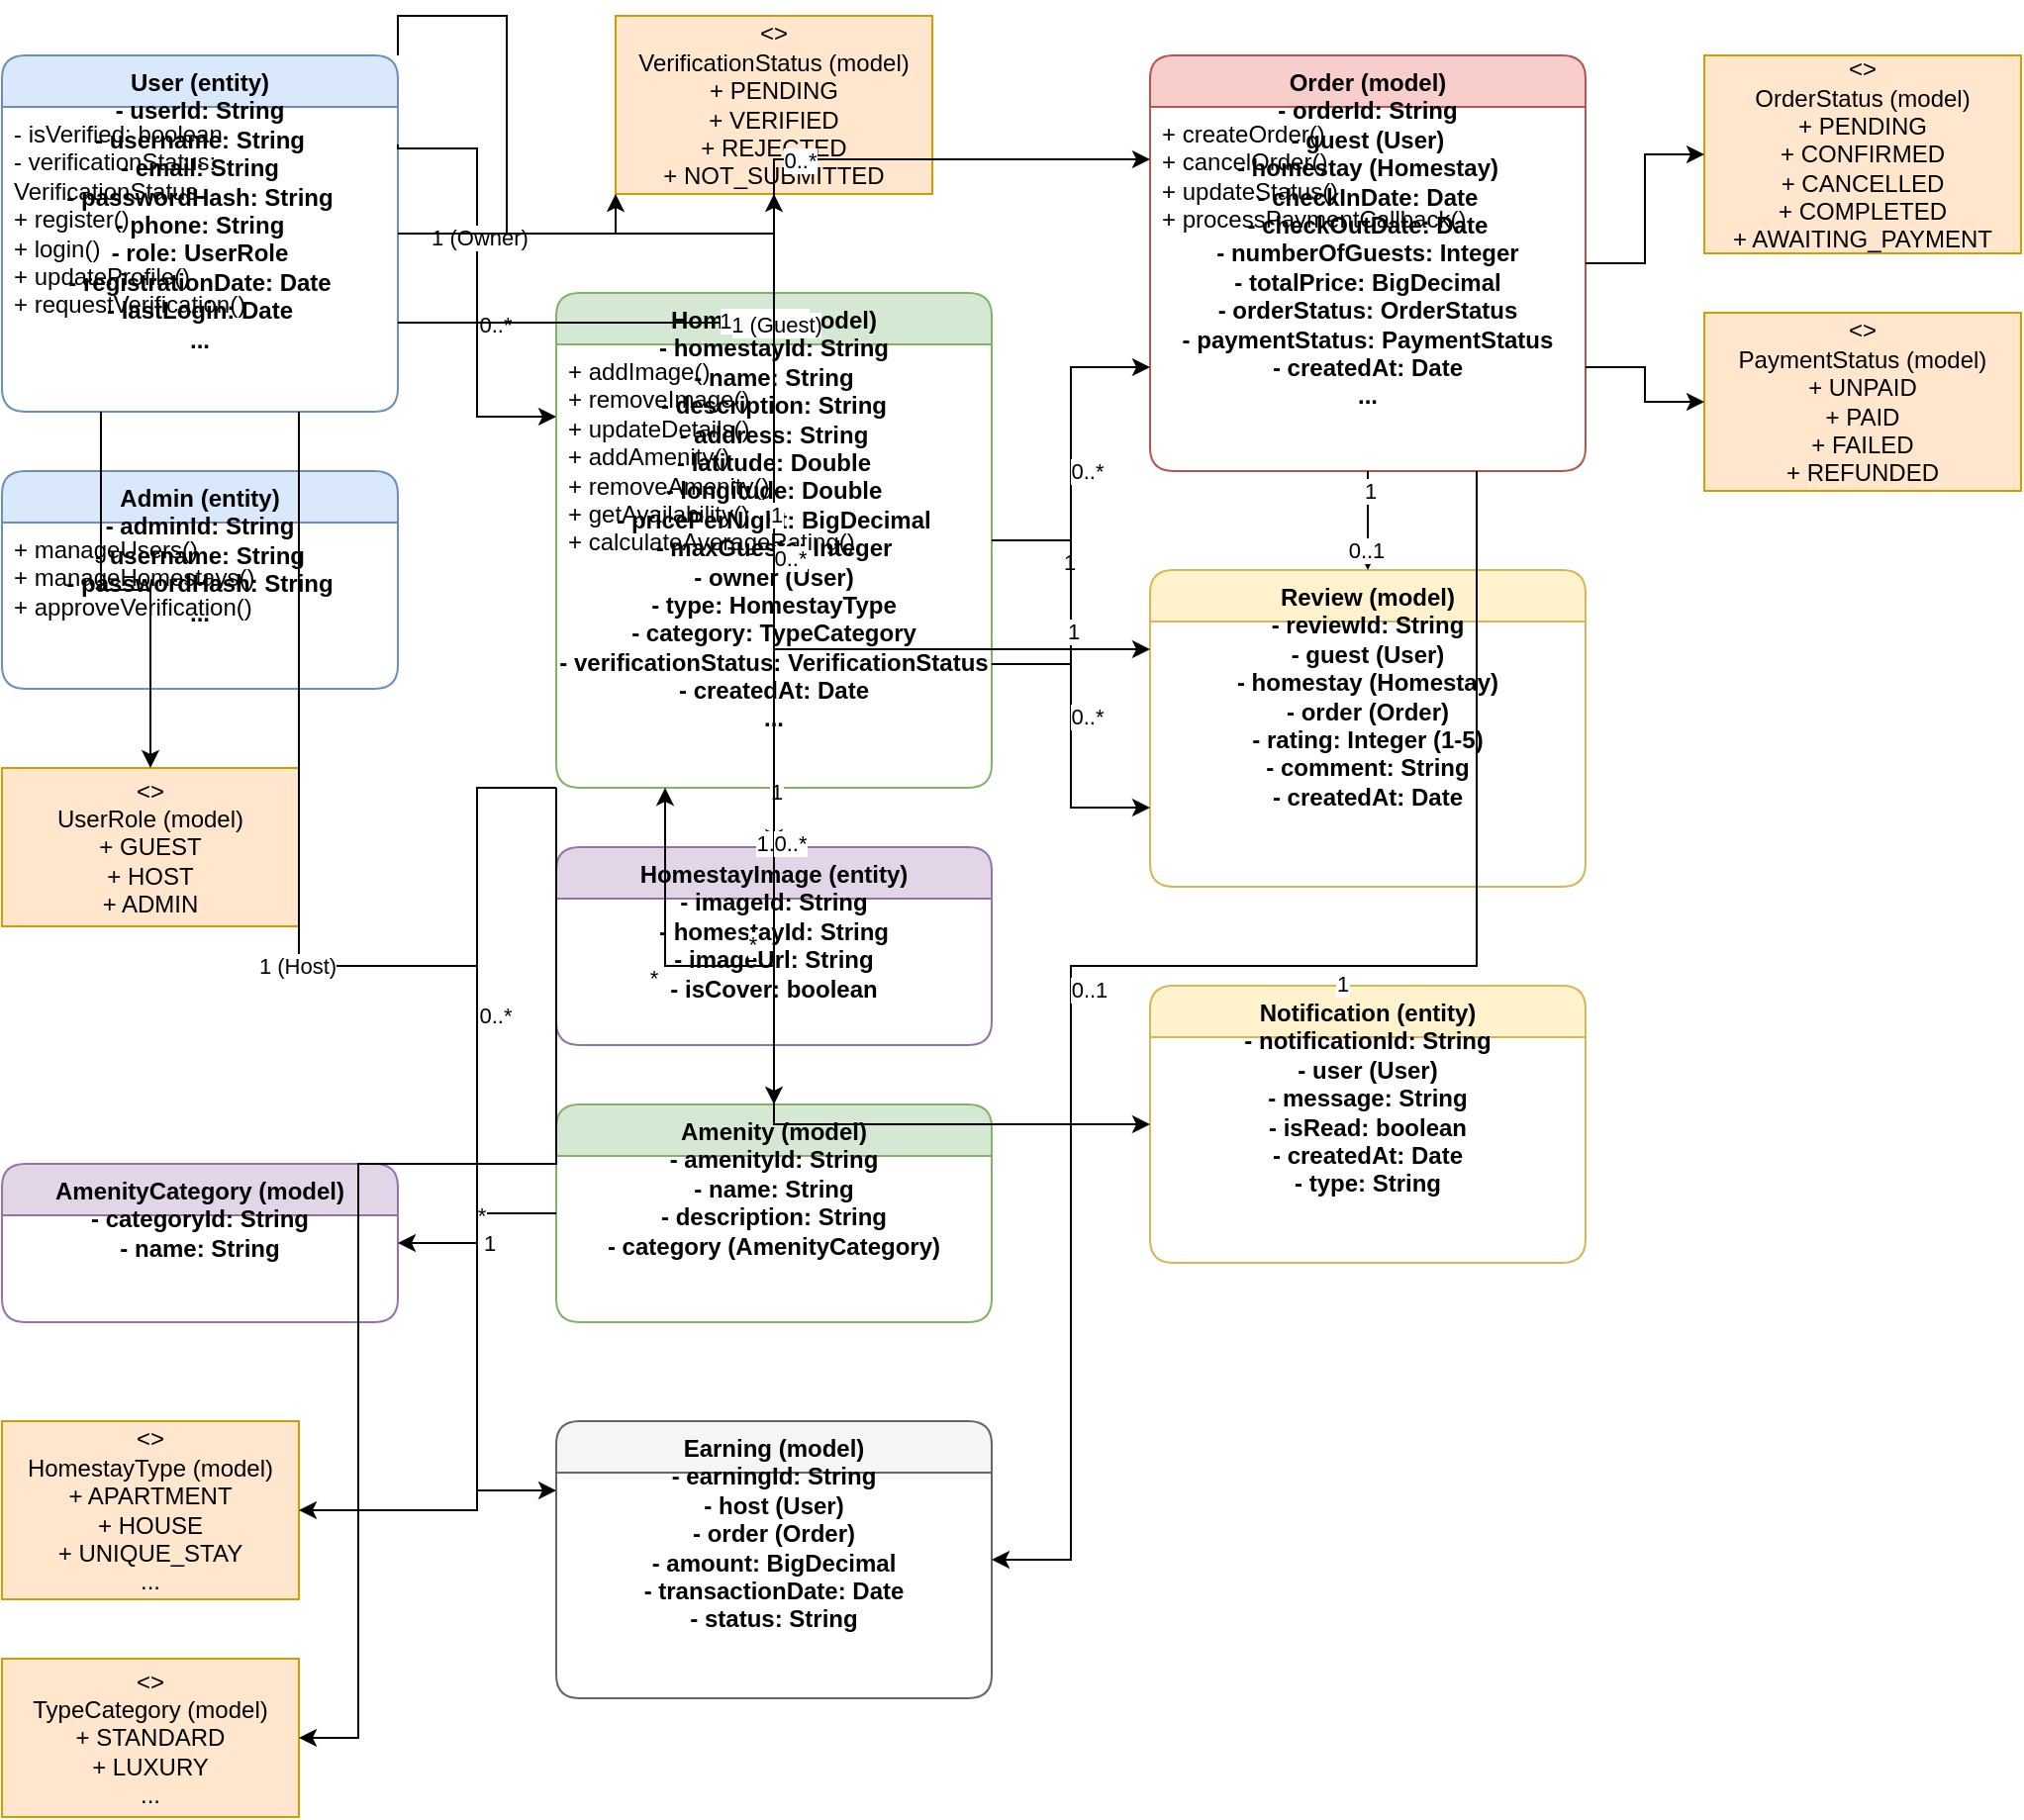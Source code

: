 <mxfile version="26.2.2">
  <diagram id="overall_class_diagram" name="总体类图">
    <mxGraphModel dx="1964" dy="1455" grid="1" gridSize="10" guides="1" tooltips="1" connect="1" arrows="1" fold="1" page="1" pageScale="1" pageWidth="1654" pageHeight="1169" math="0" shadow="0">
      <root>
        <mxCell id="0" />
        <mxCell id="1" parent="0" />
        <mxCell id="class-user" value="User (entity)&#xa;- userId: String&#xa;- username: String&#xa;- email: String&#xa;- passwordHash: String&#xa;- phone: String&#xa;- role: UserRole&#xa;- registrationDate: Date&#xa;- lastLogin: Date&#xa;..." style="swimlane;fontStyle=1;align=center;verticalAlign=top;childLayout=stackLayout;horizontal=1;startSize=26;horizontalStack=0;resizeParent=1;resizeParentMax=0;resizeLast=0;collapsible=1;marginBottom=0;whiteSpace=wrap;html=1;rounded=1;shadow=0;strokeWidth=1;fillColor=#dae8fc;strokeColor=#6c8ebf;" parent="1" vertex="1">
          <mxGeometry x="40" y="40" width="200" height="180" as="geometry">
            <mxRectangle x="40" y="40" width="80" height="26" as="alternateBounds" />
          </mxGeometry>
        </mxCell>
        <mxCell id="attr-user" value="- isVerified: boolean&#xa;- verificationStatus: VerificationStatus&#xa;+ register()&#xa;+ login()&#xa;+ updateProfile()&#xa;+ requestVerification()" style="text;strokeColor=none;fillColor=none;align=left;verticalAlign=top;spacingLeft=4;spacingRight=4;overflow=hidden;rotatable=0;points=[[0,0.5],[1,0.5]];portConstraint=eastwest;whiteSpace=wrap;html=1;" parent="class-user" vertex="1">
          <mxGeometry y="26" width="200" height="154" as="geometry" />
        </mxCell>
        <mxCell id="class-admin" value="Admin (entity)&#xa;- adminId: String&#xa;- username: String&#xa;- passwordHash: String&#xa;..." style="swimlane;fontStyle=1;align=center;verticalAlign=top;childLayout=stackLayout;horizontal=1;startSize=26;horizontalStack=0;resizeParent=1;resizeParentMax=0;resizeLast=0;collapsible=1;marginBottom=0;whiteSpace=wrap;html=1;rounded=1;shadow=0;strokeWidth=1;fillColor=#dae8fc;strokeColor=#6c8ebf;" parent="1" vertex="1">
          <mxGeometry x="40" y="250" width="200" height="110" as="geometry" />
        </mxCell>
        <mxCell id="attr-admin" value="+ manageUsers()&#xa;+ manageHomestays()&#xa;+ approveVerification()" style="text;strokeColor=none;fillColor=none;align=left;verticalAlign=top;spacingLeft=4;spacingRight=4;overflow=hidden;rotatable=0;points=[[0,0.5],[1,0.5]];portConstraint=eastwest;whiteSpace=wrap;html=1;" parent="class-admin" vertex="1">
          <mxGeometry y="26" width="200" height="84" as="geometry" />
        </mxCell>
        <mxCell id="class-homestay" value="Homestay (model)&#xa;- homestayId: String&#xa;- name: String&#xa;- description: String&#xa;- address: String&#xa;- latitude: Double&#xa;- longitude: Double&#xa;- pricePerNight: BigDecimal&#xa;- maxGuests: Integer&#xa;- owner (User)&#xa;- type: HomestayType&#xa;- category: TypeCategory&#xa;- verificationStatus: VerificationStatus&#xa;- createdAt: Date&#xa;..." style="swimlane;fontStyle=1;align=center;verticalAlign=top;childLayout=stackLayout;horizontal=1;startSize=26;horizontalStack=0;resizeParent=1;resizeParentMax=0;resizeLast=0;collapsible=1;marginBottom=0;whiteSpace=wrap;html=1;rounded=1;shadow=0;strokeWidth=1;fillColor=#d5e8d4;strokeColor=#82b366;" parent="1" vertex="1">
          <mxGeometry x="320" y="160" width="220" height="250" as="geometry" />
        </mxCell>
        <mxCell id="attr-homestay" value="+ addImage()&#xa;+ removeImage()&#xa;+ updateDetails()&#xa;+ addAmenity()&#xa;+ removeAmenity()&#xa;+ getAvailability()&#xa;+ calculateAverageRating()" style="text;strokeColor=none;fillColor=none;align=left;verticalAlign=top;spacingLeft=4;spacingRight=4;overflow=hidden;rotatable=0;points=[[0,0.5],[1,0.5]];portConstraint=eastwest;whiteSpace=wrap;html=1;" parent="class-homestay" vertex="1">
          <mxGeometry y="26" width="220" height="224" as="geometry" />
        </mxCell>
        <mxCell id="class-homestayimage" value="HomestayImage (entity)&#xa;- imageId: String&#xa;- homestayId: String&#xa;- imageUrl: String&#xa;- isCover: boolean" style="swimlane;fontStyle=1;align=center;verticalAlign=top;childLayout=stackLayout;horizontal=1;startSize=26;horizontalStack=0;resizeParent=1;resizeParentMax=0;resizeLast=0;collapsible=1;marginBottom=0;whiteSpace=wrap;html=1;rounded=1;shadow=0;strokeWidth=1;fillColor=#e1d5e7;strokeColor=#9673a6;" parent="1" vertex="1">
          <mxGeometry x="320" y="440" width="220" height="100" as="geometry" />
        </mxCell>
        <mxCell id="class-order" value="Order (model)&#xa;- orderId: String&#xa;- guest (User)&#xa;- homestay (Homestay)&#xa;- checkInDate: Date&#xa;- checkOutDate: Date&#xa;- numberOfGuests: Integer&#xa;- totalPrice: BigDecimal&#xa;- orderStatus: OrderStatus&#xa;- paymentStatus: PaymentStatus&#xa;- createdAt: Date&#xa;..." style="swimlane;fontStyle=1;align=center;verticalAlign=top;childLayout=stackLayout;horizontal=1;startSize=26;horizontalStack=0;resizeParent=1;resizeParentMax=0;resizeLast=0;collapsible=1;marginBottom=0;whiteSpace=wrap;html=1;rounded=1;shadow=0;strokeWidth=1;fillColor=#f8cecc;strokeColor=#b85450;" parent="1" vertex="1">
          <mxGeometry x="620" y="40" width="220" height="210" as="geometry" />
        </mxCell>
        <mxCell id="attr-order" value="+ createOrder()&#xa;+ cancelOrder()&#xa;+ updateStatus()&#xa;+ processPaymentCallback()" style="text;strokeColor=none;fillColor=none;align=left;verticalAlign=top;spacingLeft=4;spacingRight=4;overflow=hidden;rotatable=0;points=[[0,0.5],[1,0.5]];portConstraint=eastwest;whiteSpace=wrap;html=1;" parent="class-order" vertex="1">
          <mxGeometry y="26" width="220" height="184" as="geometry" />
        </mxCell>
        <mxCell id="class-review" value="Review (model)&#xa;- reviewId: String&#xa;- guest (User)&#xa;- homestay (Homestay)&#xa;- order (Order)&#xa;- rating: Integer (1-5)&#xa;- comment: String&#xa;- createdAt: Date" style="swimlane;fontStyle=1;align=center;verticalAlign=top;childLayout=stackLayout;horizontal=1;startSize=26;horizontalStack=0;resizeParent=1;resizeParentMax=0;resizeLast=0;collapsible=1;marginBottom=0;whiteSpace=wrap;html=1;rounded=1;shadow=0;strokeWidth=1;fillColor=#fff2cc;strokeColor=#d6b656;" parent="1" vertex="1">
          <mxGeometry x="620" y="300" width="220" height="160" as="geometry" />
        </mxCell>
        <mxCell id="class-amenity" value="Amenity (model)&#xa;- amenityId: String&#xa;- name: String&#xa;- description: String&#xa;- category (AmenityCategory)" style="swimlane;fontStyle=1;align=center;verticalAlign=top;childLayout=stackLayout;horizontal=1;startSize=26;horizontalStack=0;resizeParent=1;resizeParentMax=0;resizeLast=0;collapsible=1;marginBottom=0;whiteSpace=wrap;html=1;rounded=1;shadow=0;strokeWidth=1;fillColor=#d5e8d4;strokeColor=#82b366;" parent="1" vertex="1">
          <mxGeometry x="320" y="570" width="220" height="110" as="geometry" />
        </mxCell>
        <mxCell id="class-amenitycategory" value="AmenityCategory (model)&#xa;- categoryId: String&#xa;- name: String" style="swimlane;fontStyle=1;align=center;verticalAlign=top;childLayout=stackLayout;horizontal=1;startSize=26;horizontalStack=0;resizeParent=1;resizeParentMax=0;resizeLast=0;collapsible=1;marginBottom=0;whiteSpace=wrap;html=1;rounded=1;shadow=0;strokeWidth=1;fillColor=#e1d5e7;strokeColor=#9673a6;" parent="1" vertex="1">
          <mxGeometry x="40" y="600" width="200" height="80" as="geometry" />
        </mxCell>
        <mxCell id="class-earning" value="Earning (model)&#xa;- earningId: String&#xa;- host (User)&#xa;- order (Order)&#xa;- amount: BigDecimal&#xa;- transactionDate: Date&#xa;- status: String" style="swimlane;fontStyle=1;align=center;verticalAlign=top;childLayout=stackLayout;horizontal=1;startSize=26;horizontalStack=0;resizeParent=1;resizeParentMax=0;resizeLast=0;collapsible=1;marginBottom=0;whiteSpace=wrap;html=1;rounded=1;shadow=0;strokeWidth=1;fillColor=#f5f5f5;strokeColor=#666666;" parent="1" vertex="1">
          <mxGeometry x="320" y="730" width="220" height="140" as="geometry" />
        </mxCell>
        <mxCell id="class-notification" value="Notification (entity)&#xa;- notificationId: String&#xa;- user (User)&#xa;- message: String&#xa;- isRead: boolean&#xa;- createdAt: Date&#xa;- type: String" style="swimlane;fontStyle=1;align=center;verticalAlign=top;childLayout=stackLayout;horizontal=1;startSize=26;horizontalStack=0;resizeParent=1;resizeParentMax=0;resizeLast=0;collapsible=1;marginBottom=0;whiteSpace=wrap;html=1;rounded=1;shadow=0;strokeWidth=1;fillColor=#fff2cc;strokeColor=#d6b656;" parent="1" vertex="1">
          <mxGeometry x="620" y="510" width="220" height="140" as="geometry" />
        </mxCell>
        <mxCell id="enum-userrole" value="&lt;&lt;enumeration&gt;&gt;&#xa;UserRole (model)&#xa;+ GUEST&#xa;+ HOST&#xa;+ ADMIN" style="shape=rectangle;perimeter=rectanglePerimeter;whiteSpace=wrap;html=1;align=center;verticalAlign=middle;fillColor=#ffe6cc;strokeColor=#d79b00;" parent="1" vertex="1">
          <mxGeometry x="40" y="400" width="150" height="80" as="geometry" />
        </mxCell>
        <mxCell id="enum-verificationstatus" value="&lt;&lt;enumeration&gt;&gt;&#xa;VerificationStatus (model)&#xa;+ PENDING&#xa;+ VERIFIED&#xa;+ REJECTED&#xa;+ NOT_SUBMITTED" style="shape=rectangle;perimeter=rectanglePerimeter;whiteSpace=wrap;html=1;align=center;verticalAlign=middle;fillColor=#ffe6cc;strokeColor=#d79b00;" parent="1" vertex="1">
          <mxGeometry x="350" y="20" width="160" height="90" as="geometry" />
        </mxCell>
        <mxCell id="enum-homestaytype" value="&lt;&lt;enumeration&gt;&gt;&#xa;HomestayType (model)&#xa;+ APARTMENT&#xa;+ HOUSE&#xa;+ UNIQUE_STAY&#xa;..." style="shape=rectangle;perimeter=rectanglePerimeter;whiteSpace=wrap;html=1;align=center;verticalAlign=middle;fillColor=#ffe6cc;strokeColor=#d79b00;" parent="1" vertex="1">
          <mxGeometry x="40" y="730" width="150" height="90" as="geometry" />
        </mxCell>
        <mxCell id="enum-typecategory" value="&lt;&lt;enumeration&gt;&gt;&#xa;TypeCategory (model)&#xa;+ STANDARD&#xa;+ LUXURY&#xa;..." style="shape=rectangle;perimeter=rectanglePerimeter;whiteSpace=wrap;html=1;align=center;verticalAlign=middle;fillColor=#ffe6cc;strokeColor=#d79b00;" parent="1" vertex="1">
          <mxGeometry x="40" y="850" width="150" height="80" as="geometry" />
        </mxCell>
        <mxCell id="enum-orderstatus" value="&lt;&lt;enumeration&gt;&gt;&#xa;OrderStatus (model)&#xa;+ PENDING&#xa;+ CONFIRMED&#xa;+ CANCELLED&#xa;+ COMPLETED&#xa;+ AWAITING_PAYMENT" style="shape=rectangle;perimeter=rectanglePerimeter;whiteSpace=wrap;html=1;align=center;verticalAlign=middle;fillColor=#ffe6cc;strokeColor=#d79b00;" parent="1" vertex="1">
          <mxGeometry x="900" y="40" width="160" height="100" as="geometry" />
        </mxCell>
        <mxCell id="enum-paymentstatus" value="&lt;&lt;enumeration&gt;&gt;&#xa;PaymentStatus (model)&#xa;+ UNPAID&#xa;+ PAID&#xa;+ FAILED&#xa;+ REFUNDED" style="shape=rectangle;perimeter=rectanglePerimeter;whiteSpace=wrap;html=1;align=center;verticalAlign=middle;fillColor=#ffe6cc;strokeColor=#d79b00;" parent="1" vertex="1">
          <mxGeometry x="900" y="170" width="160" height="90" as="geometry" />
        </mxCell>
        <mxCell id="rel-user-homestay" style="edgeStyle=orthogonalEdgeStyle;rounded=0;orthogonalLoop=1;jettySize=auto;html=1;endArrow=classic;startArrow=none;endFill=1;startFill=0;entryX=0;entryY=0.25;exitX=1;exitY=0.25;" parent="1" source="class-user" target="class-homestay" edge="1">
          <mxGeometry relative="1" as="geometry">
            <mxPoint x="250" y="100" as="sourcePoint" />
            <mxPoint x="310" y="100" as="targetPoint" />
            <Array as="points">
              <mxPoint x="280" y="87" />
              <mxPoint x="280" y="223" />
            </Array>
            <mxPoint as="offset" />
          </mxGeometry>
        </mxCell>
        <mxCell id="label-user-homestay-owner" value="1 (Owner)" style="edgeLabel;html=1;align=center;verticalAlign=middle;resizable=0;points=[];" parent="rel-user-homestay" vertex="1" connectable="0">
          <mxGeometry x="-0.2" y="1" relative="1" as="geometry">
            <mxPoint as="offset" />
          </mxGeometry>
        </mxCell>
        <mxCell id="label-user-homestay-homestays" value="0..*" style="edgeLabel;html=1;align=center;verticalAlign=middle;resizable=0;points=[];" parent="rel-user-homestay" vertex="1" connectable="0">
          <mxGeometry x="0.2" y="1" relative="1" as="geometry">
            <mxPoint x="8" as="offset" />
          </mxGeometry>
        </mxCell>
        <mxCell id="rel-homestay-image" style="edgeStyle=orthogonalEdgeStyle;rounded=0;orthogonalLoop=1;jettySize=auto;html=1;endArrow=classic;startArrow=none;endFill=1;startFill=0;entryX=0.5;entryY=0;exitX=0.5;exitY=1;" parent="1" source="class-homestay" target="class-homestayimage" edge="1">
          <mxGeometry relative="1" as="geometry">
            <mxPoint x="430" y="420" as="sourcePoint" />
            <mxPoint x="430" y="450" as="targetPoint" />
          </mxGeometry>
        </mxCell>
        <mxCell id="label-homestay-image-1" value="1" style="edgeLabel;html=1;align=center;verticalAlign=middle;resizable=0;points=[];" parent="rel-homestay-image" vertex="1" connectable="0">
          <mxGeometry x="-0.2" y="1" relative="1" as="geometry">
            <mxPoint y="-10" as="offset" />
          </mxGeometry>
        </mxCell>
        <mxCell id="label-homestay-image-many" value="1..*" style="edgeLabel;html=1;align=center;verticalAlign=middle;resizable=0;points=[];" parent="rel-homestay-image" vertex="1" connectable="0">
          <mxGeometry x="0.2" y="-1" relative="1" as="geometry">
            <mxPoint y="10" as="offset" />
          </mxGeometry>
        </mxCell>
        <mxCell id="rel-user-order" style="edgeStyle=orthogonalEdgeStyle;rounded=0;orthogonalLoop=1;jettySize=auto;html=1;endArrow=classic;startArrow=none;endFill=1;startFill=0;entryX=0;entryY=0.25;exitX=1;exitY=0.75;" parent="1" source="class-user" target="class-order" edge="1">
          <mxGeometry relative="1" as="geometry">
            <mxPoint x="250" y="170" as="sourcePoint" />
            <mxPoint x="610" y="170" as="targetPoint" />
            <Array as="points">
              <mxPoint x="430" y="175" />
              <mxPoint x="430" y="93" />
            </Array>
          </mxGeometry>
        </mxCell>
        <mxCell id="label-user-order-guest" value="1 (Guest)" style="edgeLabel;html=1;align=center;verticalAlign=middle;resizable=0;points=[];" parent="rel-user-order" vertex="1" connectable="0">
          <mxGeometry x="-0.2" y="1" relative="1" as="geometry">
            <mxPoint as="offset" />
          </mxGeometry>
        </mxCell>
        <mxCell id="label-user-order-orders" value="0..*" style="edgeLabel;html=1;align=center;verticalAlign=middle;resizable=0;points=[];" parent="rel-user-order" vertex="1" connectable="0">
          <mxGeometry x="0.2" relative="1" as="geometry">
            <mxPoint x="8" as="offset" />
          </mxGeometry>
        </mxCell>
        <mxCell id="rel-homestay-order" style="edgeStyle=orthogonalEdgeStyle;rounded=0;orthogonalLoop=1;jettySize=auto;html=1;endArrow=classic;startArrow=none;endFill=1;startFill=0;entryX=0;entryY=0.75;exitX=1;exitY=0.75;" parent="1" source="class-homestay" target="class-order" edge="1">
          <mxGeometry relative="1" as="geometry">
            <mxPoint x="550" y="350" as="sourcePoint" />
            <mxPoint x="610" y="350" as="targetPoint" />
            <Array as="points">
              <mxPoint x="580" y="348" />
              <mxPoint x="580" y="198" />
            </Array>
          </mxGeometry>
        </mxCell>
        <mxCell id="label-homestay-order-1" value="1" style="edgeLabel;html=1;align=center;verticalAlign=middle;resizable=0;points=[];" parent="rel-homestay-order" vertex="1" connectable="0">
          <mxGeometry x="-0.2" y="1" relative="1" as="geometry">
            <mxPoint as="offset" />
          </mxGeometry>
        </mxCell>
        <mxCell id="label-homestay-order-many" value="0..*" style="edgeLabel;html=1;align=center;verticalAlign=middle;resizable=0;points=[];" parent="rel-homestay-order" vertex="1" connectable="0">
          <mxGeometry x="0.2" relative="1" as="geometry">
            <mxPoint x="8" as="offset" />
          </mxGeometry>
        </mxCell>
        <mxCell id="rel-user-review" style="edgeStyle=orthogonalEdgeStyle;rounded=0;orthogonalLoop=1;jettySize=auto;html=1;endArrow=classic;startArrow=none;endFill=1;startFill=0;entryX=0;entryY=0.25;exitX=1;exitY=0.5;" parent="1" source="class-user" target="class-review" edge="1">
          <mxGeometry relative="1" as="geometry">
            <mxPoint x="250" y="130" as="sourcePoint" />
            <mxPoint x="610" y="350" as="targetPoint" />
            <Array as="points">
              <mxPoint x="430" y="130" />
              <mxPoint x="430" y="340" />
            </Array>
          </mxGeometry>
        </mxCell>
        <mxCell id="label-user-review-guest" value="1 (Guest)" style="edgeLabel;html=1;align=center;verticalAlign=middle;resizable=0;points=[];" parent="rel-user-review" vertex="1" connectable="0">
          <mxGeometry x="-0.2" y="1" relative="1" as="geometry">
            <mxPoint as="offset" />
          </mxGeometry>
        </mxCell>
        <mxCell id="label-user-review-reviews" value="0..*" style="edgeLabel;html=1;align=center;verticalAlign=middle;resizable=0;points=[];" parent="rel-user-review" vertex="1" connectable="0">
          <mxGeometry x="0.2" relative="1" as="geometry">
            <mxPoint x="8" as="offset" />
          </mxGeometry>
        </mxCell>
        <mxCell id="rel-homestay-review" style="edgeStyle=orthogonalEdgeStyle;rounded=0;orthogonalLoop=1;jettySize=auto;html=1;endArrow=classic;startArrow=none;endFill=1;startFill=0;entryX=0;entryY=0.75;exitX=1;exitY=0.5;" parent="1" source="class-homestay" target="class-review" edge="1">
          <mxGeometry relative="1" as="geometry">
            <mxPoint x="550" y="285" as="sourcePoint" />
            <mxPoint x="610" y="400" as="targetPoint" />
            <Array as="points">
              <mxPoint x="580" y="285" />
              <mxPoint x="580" y="420" />
            </Array>
          </mxGeometry>
        </mxCell>
        <mxCell id="label-homestay-review-1" value="1" style="edgeLabel;html=1;align=center;verticalAlign=middle;resizable=0;points=[];" parent="rel-homestay-review" vertex="1" connectable="0">
          <mxGeometry x="-0.2" y="1" relative="1" as="geometry">
            <mxPoint as="offset" />
          </mxGeometry>
        </mxCell>
        <mxCell id="label-homestay-review-many" value="0..*" style="edgeLabel;html=1;align=center;verticalAlign=middle;resizable=0;points=[];" parent="rel-homestay-review" vertex="1" connectable="0">
          <mxGeometry x="0.2" relative="1" as="geometry">
            <mxPoint x="8" as="offset" />
          </mxGeometry>
        </mxCell>
        <mxCell id="rel-order-review" style="edgeStyle=orthogonalEdgeStyle;rounded=0;orthogonalLoop=1;jettySize=auto;html=1;endArrow=classic;startArrow=none;endFill=1;startFill=0;entryX=0.5;entryY=0;exitX=0.5;exitY=1;" parent="1" source="class-order" target="class-review" edge="1">
          <mxGeometry relative="1" as="geometry">
            <mxPoint x="730" y="260" as="sourcePoint" />
            <mxPoint x="730" y="290" as="targetPoint" />
          </mxGeometry>
        </mxCell>
        <mxCell id="label-order-review-1" value="1" style="edgeLabel;html=1;align=center;verticalAlign=middle;resizable=0;points=[];" parent="rel-order-review" vertex="1" connectable="0">
          <mxGeometry x="-0.2" y="1" relative="1" as="geometry">
            <mxPoint y="-10" as="offset" />
          </mxGeometry>
        </mxCell>
        <mxCell id="label-order-review-01" value="0..1" style="edgeLabel;html=1;align=center;verticalAlign=middle;resizable=0;points=[];" parent="rel-order-review" vertex="1" connectable="0">
          <mxGeometry x="0.2" y="-1" relative="1" as="geometry">
            <mxPoint y="10" as="offset" />
          </mxGeometry>
        </mxCell>
        <mxCell id="rel-homestay-amenity" style="edgeStyle=orthogonalEdgeStyle;rounded=0;orthogonalLoop=1;jettySize=auto;html=1;endArrow=classic;startArrow=classic;endFill=1;startFill=1;entryX=0.5;entryY=0;exitX=0.25;exitY=1;" parent="1" source="class-homestay" target="class-amenity" edge="1">
          <mxGeometry relative="1" as="geometry">
            <mxPoint x="375" y="420" as="sourcePoint" />
            <mxPoint x="430" y="560" as="targetPoint" />
            <Array as="points">
              <mxPoint x="375" y="500" />
              <mxPoint x="430" y="500" />
            </Array>
          </mxGeometry>
        </mxCell>
        <mxCell id="label-homestay-amenity-many1" value="*" style="edgeLabel;html=1;align=center;verticalAlign=middle;resizable=0;points=[];" parent="rel-homestay-amenity" vertex="1" connectable="0">
          <mxGeometry x="-0.2" y="-1" relative="1" as="geometry">
            <mxPoint x="-5" y="10" as="offset" />
          </mxGeometry>
        </mxCell>
        <mxCell id="label-homestay-amenity-many2" value="*" style="edgeLabel;html=1;align=center;verticalAlign=middle;resizable=0;points=[];" parent="rel-homestay-amenity" vertex="1" connectable="0">
          <mxGeometry x="0.2" y="1" relative="1" as="geometry">
            <mxPoint x="5" y="-10" as="offset" />
          </mxGeometry>
        </mxCell>
        <mxCell id="rel-amenity-category" style="edgeStyle=orthogonalEdgeStyle;rounded=0;orthogonalLoop=1;jettySize=auto;html=1;endArrow=classic;startArrow=none;endFill=1;startFill=0;entryX=1;entryY=0.5;exitX=0;exitY=0.5;" parent="1" source="class-amenity" target="class-amenitycategory" edge="1">
          <mxGeometry relative="1" as="geometry">
            <mxPoint x="310" y="625" as="sourcePoint" />
            <mxPoint x="250" y="640" as="targetPoint" />
            <Array as="points">
              <mxPoint x="280" y="625" />
              <mxPoint x="280" y="640" />
            </Array>
          </mxGeometry>
        </mxCell>
        <mxCell id="label-amenity-category-many" value="*" style="edgeLabel;html=1;align=center;verticalAlign=middle;resizable=0;points=[];" parent="rel-amenity-category" vertex="1" connectable="0">
          <mxGeometry x="-0.2" y="1" relative="1" as="geometry">
            <mxPoint as="offset" />
          </mxGeometry>
        </mxCell>
        <mxCell id="label-amenity-category-1" value="1" style="edgeLabel;html=1;align=center;verticalAlign=middle;resizable=0;points=[];" parent="rel-amenity-category" vertex="1" connectable="0">
          <mxGeometry x="0.2" relative="1" as="geometry">
            <mxPoint x="8" as="offset" />
          </mxGeometry>
        </mxCell>
        <mxCell id="rel-user-earning" style="edgeStyle=orthogonalEdgeStyle;rounded=0;orthogonalLoop=1;jettySize=auto;html=1;endArrow=classic;startArrow=none;endFill=1;startFill=0;entryX=0;entryY=0.25;exitX=0.75;exitY=1;" parent="1" source="class-user" target="class-earning" edge="1">
          <mxGeometry relative="1" as="geometry">
            <mxPoint x="190" y="230" as="sourcePoint" />
            <mxPoint x="310" y="765" as="targetPoint" />
            <Array as="points">
              <mxPoint x="190" y="500" />
              <mxPoint x="280" y="500" />
              <mxPoint x="280" y="765" />
            </Array>
          </mxGeometry>
        </mxCell>
        <mxCell id="label-user-earning-host" value="1 (Host)" style="edgeLabel;html=1;align=center;verticalAlign=middle;resizable=0;points=[];" parent="rel-user-earning" vertex="1" connectable="0">
          <mxGeometry x="-0.2" y="-1" relative="1" as="geometry">
            <mxPoint y="10" as="offset" />
          </mxGeometry>
        </mxCell>
        <mxCell id="label-user-earning-earnings" value="0..*" style="edgeLabel;html=1;align=center;verticalAlign=middle;resizable=0;points=[];" parent="rel-user-earning" vertex="1" connectable="0">
          <mxGeometry x="0.2" y="1" relative="1" as="geometry">
            <mxPoint x="8" y="-10" as="offset" />
          </mxGeometry>
        </mxCell>
        <mxCell id="rel-order-earning" style="edgeStyle=orthogonalEdgeStyle;rounded=0;orthogonalLoop=1;jettySize=auto;html=1;endArrow=classic;startArrow=none;endFill=1;startFill=0;entryX=1;entryY=0.5;exitX=0.75;exitY=1;" parent="1" source="class-order" target="class-earning" edge="1">
          <mxGeometry relative="1" as="geometry">
            <mxPoint x="785" y="260" as="sourcePoint" />
            <mxPoint x="550" y="800" as="targetPoint" />
            <Array as="points">
              <mxPoint x="785" y="500" />
              <mxPoint x="580" y="500" />
              <mxPoint x="580" y="800" />
            </Array>
          </mxGeometry>
        </mxCell>
        <mxCell id="label-order-earning-1" value="1" style="edgeLabel;html=1;align=center;verticalAlign=middle;resizable=0;points=[];" parent="rel-order-earning" vertex="1" connectable="0">
          <mxGeometry x="-0.2" y="-1" relative="1" as="geometry">
            <mxPoint y="10" as="offset" />
          </mxGeometry>
        </mxCell>
        <mxCell id="label-order-earning-01" value="0..1" style="edgeLabel;html=1;align=center;verticalAlign=middle;resizable=0;points=[];" parent="rel-order-earning" vertex="1" connectable="0">
          <mxGeometry x="0.2" y="1" relative="1" as="geometry">
            <mxPoint x="8" y="-10" as="offset" />
          </mxGeometry>
        </mxCell>
        <mxCell id="rel-user-notification" style="edgeStyle=orthogonalEdgeStyle;rounded=0;orthogonalLoop=1;jettySize=auto;html=1;endArrow=classic;startArrow=none;endFill=1;startFill=0;entryX=0;entryY=0.5;exitX=1;exitY=0.5;" parent="1" source="class-user" target="class-notification" edge="1">
          <mxGeometry relative="1" as="geometry">
            <mxPoint x="250" y="130" as="sourcePoint" />
            <mxPoint x="610" y="580" as="targetPoint" />
            <Array as="points">
              <mxPoint x="430" y="130" />
              <mxPoint x="430" y="580" />
            </Array>
          </mxGeometry>
        </mxCell>
        <mxCell id="label-user-notification-1" value="1" style="edgeLabel;html=1;align=center;verticalAlign=middle;resizable=0;points=[];" parent="rel-user-notification" vertex="1" connectable="0">
          <mxGeometry x="-0.2" y="1" relative="1" as="geometry">
            <mxPoint as="offset" />
          </mxGeometry>
        </mxCell>
        <mxCell id="label-user-notification-many" value="0..*" style="edgeLabel;html=1;align=center;verticalAlign=middle;resizable=0;points=[];" parent="rel-user-notification" vertex="1" connectable="0">
          <mxGeometry x="0.2" relative="1" as="geometry">
            <mxPoint x="8" as="offset" />
          </mxGeometry>
        </mxCell>
        <mxCell id="rel-user-role" style="edgeStyle=orthogonalEdgeStyle;rounded=0;orthogonalLoop=1;jettySize=auto;html=1;endArrow=classic;startArrow=none;endFill=1;startFill=0;entryX=0.5;entryY=0;exitX=0.25;exitY=1;" parent="1" source="class-user" target="enum-userrole" edge="1">
          <mxGeometry relative="1" as="geometry">
            <mxPoint x="90" y="230" as="sourcePoint" />
            <mxPoint x="115" y="390" as="targetPoint" />
          </mxGeometry>
        </mxCell>
        <mxCell id="rel-user-verification" style="edgeStyle=orthogonalEdgeStyle;rounded=0;orthogonalLoop=1;jettySize=auto;html=1;endArrow=classic;startArrow=none;endFill=1;startFill=0;entryX=0;entryY=1;exitX=1;exitY=0;" parent="1" source="class-user" target="enum-verificationstatus" edge="1">
          <mxGeometry relative="1" as="geometry">
            <mxPoint x="250" y="40" as="sourcePoint" />
            <mxPoint x="340" y="120" as="targetPoint" />
          </mxGeometry>
        </mxCell>
        <mxCell id="rel-homestay-verification" style="edgeStyle=orthogonalEdgeStyle;rounded=0;orthogonalLoop=1;jettySize=auto;html=1;endArrow=classic;startArrow=none;endFill=1;startFill=0;entryX=0.5;entryY=1;exitX=0.5;exitY=0;" parent="1" source="class-homestay" target="enum-verificationstatus" edge="1">
          <mxGeometry relative="1" as="geometry">
            <mxPoint x="430" y="150" as="sourcePoint" />
            <mxPoint x="430" y="120" as="targetPoint" />
          </mxGeometry>
        </mxCell>
        <mxCell id="rel-homestay-type" style="edgeStyle=orthogonalEdgeStyle;rounded=0;orthogonalLoop=1;jettySize=auto;html=1;endArrow=classic;startArrow=none;endFill=1;startFill=0;entryX=1;entryY=0.5;exitX=0;exitY=1;" parent="1" source="class-homestay" target="enum-homestaytype" edge="1">
          <mxGeometry relative="1" as="geometry">
            <mxPoint x="310" y="420" as="sourcePoint" />
            <mxPoint x="200" y="775" as="targetPoint" />
            <Array as="points">
              <mxPoint x="280" y="410" />
              <mxPoint x="280" y="775" />
            </Array>
          </mxGeometry>
        </mxCell>
        <mxCell id="rel-homestay-category" style="edgeStyle=orthogonalEdgeStyle;rounded=0;orthogonalLoop=1;jettySize=auto;html=1;endArrow=classic;startArrow=none;endFill=1;startFill=0;entryX=1;entryY=0.5;exitX=0;exitY=1;entryDx=0;entryDy=0;" parent="1" source="class-homestay" target="enum-typecategory" edge="1">
          <mxGeometry relative="1" as="geometry">
            <mxPoint x="320" y="420" as="sourcePoint" />
            <mxPoint x="190" y="890" as="targetPoint" />
            <Array as="points">
              <mxPoint x="320" y="600" />
              <mxPoint x="220" y="600" />
              <mxPoint x="220" y="890" />
            </Array>
          </mxGeometry>
        </mxCell>
        <mxCell id="rel-order-orderstatus" style="edgeStyle=orthogonalEdgeStyle;rounded=0;orthogonalLoop=1;jettySize=auto;html=1;endArrow=classic;startArrow=none;endFill=1;startFill=0;entryX=0;entryY=0.5;exitX=1;exitY=0.5;" parent="1" source="class-order" target="enum-orderstatus" edge="1">
          <mxGeometry relative="1" as="geometry">
            <mxPoint x="850" y="145" as="sourcePoint" />
            <mxPoint x="890" y="90" as="targetPoint" />
          </mxGeometry>
        </mxCell>
        <mxCell id="rel-order-paymentstatus" style="edgeStyle=orthogonalEdgeStyle;rounded=0;orthogonalLoop=1;jettySize=auto;html=1;endArrow=classic;startArrow=none;endFill=1;startFill=0;entryX=0;entryY=0.5;exitX=1;exitY=0.75;" parent="1" source="class-order" target="enum-paymentstatus" edge="1">
          <mxGeometry relative="1" as="geometry">
            <mxPoint x="850" y="198" as="sourcePoint" />
            <mxPoint x="890" y="215" as="targetPoint" />
          </mxGeometry>
        </mxCell>
      </root>
    </mxGraphModel>
  </diagram>
</mxfile> 